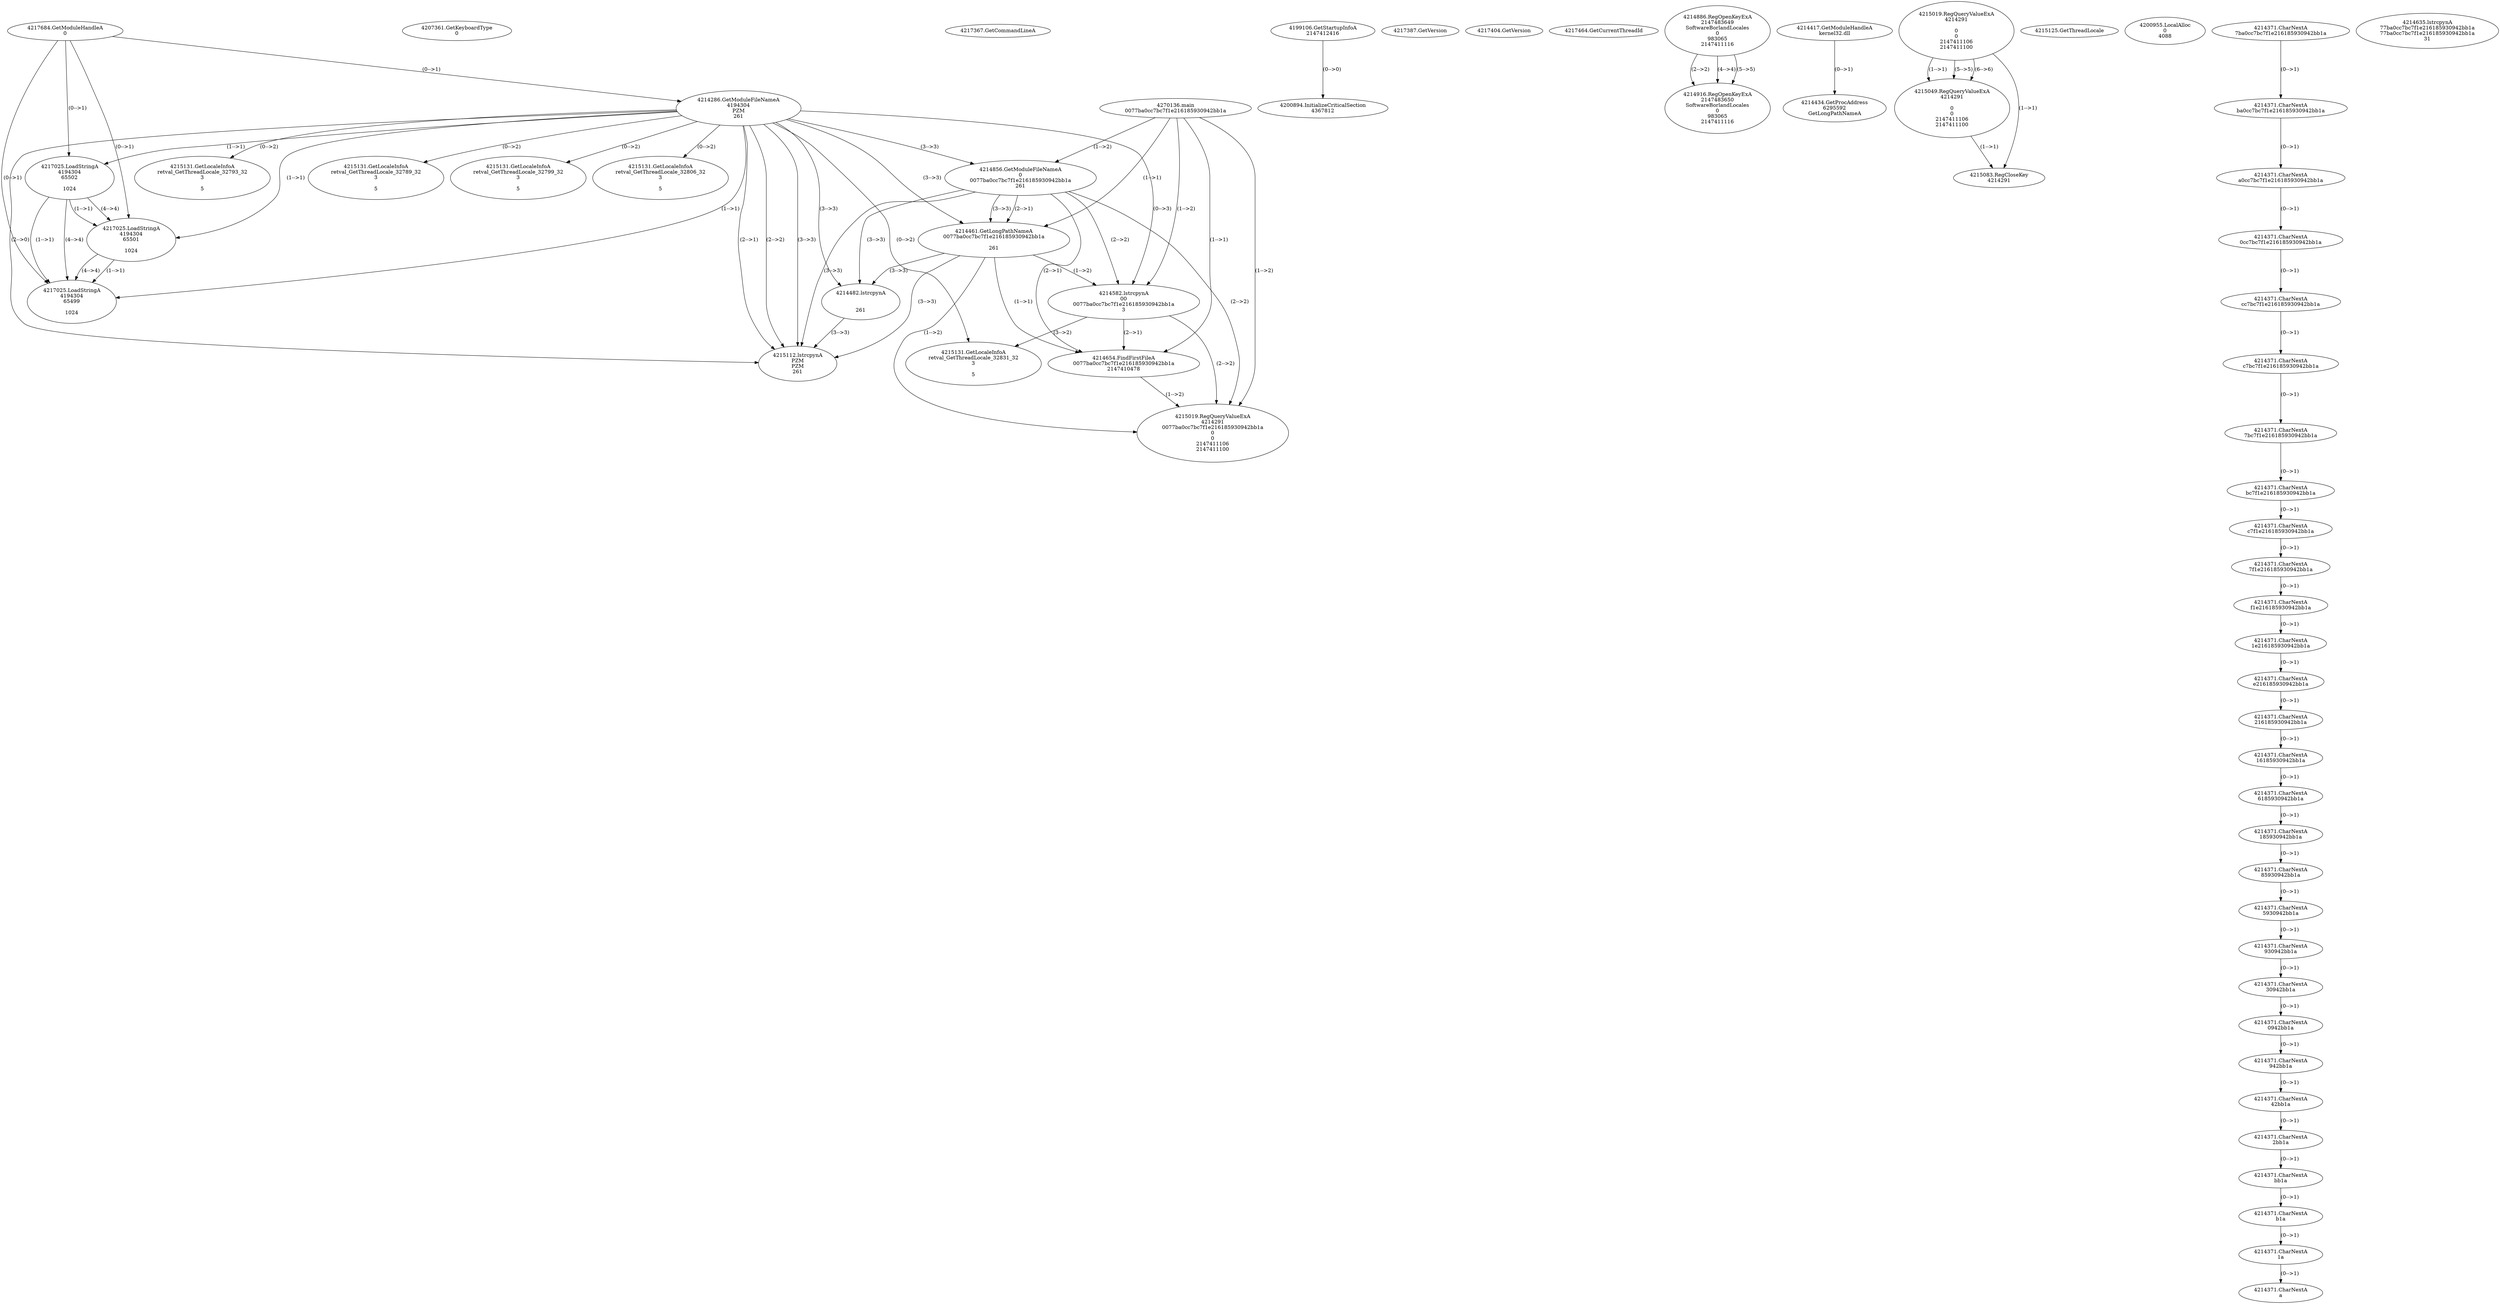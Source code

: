 // Global SCDG with merge call
digraph {
	0 [label="4270136.main
0077ba0cc7bc7f1e216185930942bb1a"]
	1 [label="4217684.GetModuleHandleA
0"]
	2 [label="4207361.GetKeyboardType
0"]
	3 [label="4217367.GetCommandLineA
"]
	4 [label="4199106.GetStartupInfoA
2147412416"]
	5 [label="4217387.GetVersion
"]
	6 [label="4217404.GetVersion
"]
	7 [label="4217464.GetCurrentThreadId
"]
	8 [label="4214286.GetModuleFileNameA
4194304
PZM
261"]
	1 -> 8 [label="(0-->1)"]
	9 [label="4214856.GetModuleFileNameA
0
0077ba0cc7bc7f1e216185930942bb1a
261"]
	0 -> 9 [label="(1-->2)"]
	8 -> 9 [label="(3-->3)"]
	10 [label="4214886.RegOpenKeyExA
2147483649
Software\Borland\Locales
0
983065
2147411116"]
	11 [label="4214417.GetModuleHandleA
kernel32.dll"]
	12 [label="4214434.GetProcAddress
6295592
GetLongPathNameA"]
	11 -> 12 [label="(0-->1)"]
	13 [label="4214461.GetLongPathNameA
0077ba0cc7bc7f1e216185930942bb1a

261"]
	0 -> 13 [label="(1-->1)"]
	9 -> 13 [label="(2-->1)"]
	8 -> 13 [label="(3-->3)"]
	9 -> 13 [label="(3-->3)"]
	14 [label="4214482.lstrcpynA


261"]
	8 -> 14 [label="(3-->3)"]
	9 -> 14 [label="(3-->3)"]
	13 -> 14 [label="(3-->3)"]
	15 [label="4215019.RegQueryValueExA
4214291

0
0
2147411106
2147411100"]
	16 [label="4215049.RegQueryValueExA
4214291

0
0
2147411106
2147411100"]
	15 -> 16 [label="(1-->1)"]
	15 -> 16 [label="(5-->5)"]
	15 -> 16 [label="(6-->6)"]
	17 [label="4215083.RegCloseKey
4214291"]
	15 -> 17 [label="(1-->1)"]
	16 -> 17 [label="(1-->1)"]
	18 [label="4215112.lstrcpynA
PZM
PZM
261"]
	8 -> 18 [label="(2-->1)"]
	8 -> 18 [label="(2-->2)"]
	8 -> 18 [label="(3-->3)"]
	9 -> 18 [label="(3-->3)"]
	13 -> 18 [label="(3-->3)"]
	14 -> 18 [label="(3-->3)"]
	8 -> 18 [label="(2-->0)"]
	19 [label="4215125.GetThreadLocale
"]
	20 [label="4215131.GetLocaleInfoA
retval_GetThreadLocale_32793_32
3

5"]
	8 -> 20 [label="(0-->2)"]
	21 [label="4217025.LoadStringA
4194304
65502

1024"]
	1 -> 21 [label="(0-->1)"]
	8 -> 21 [label="(1-->1)"]
	22 [label="4217025.LoadStringA
4194304
65501

1024"]
	1 -> 22 [label="(0-->1)"]
	8 -> 22 [label="(1-->1)"]
	21 -> 22 [label="(1-->1)"]
	21 -> 22 [label="(4-->4)"]
	23 [label="4217025.LoadStringA
4194304
65499

1024"]
	1 -> 23 [label="(0-->1)"]
	8 -> 23 [label="(1-->1)"]
	21 -> 23 [label="(1-->1)"]
	22 -> 23 [label="(1-->1)"]
	21 -> 23 [label="(4-->4)"]
	22 -> 23 [label="(4-->4)"]
	24 [label="4214916.RegOpenKeyExA
2147483650
Software\Borland\Locales
0
983065
2147411116"]
	10 -> 24 [label="(2-->2)"]
	10 -> 24 [label="(4-->4)"]
	10 -> 24 [label="(5-->5)"]
	25 [label="4215131.GetLocaleInfoA
retval_GetThreadLocale_32789_32
3

5"]
	8 -> 25 [label="(0-->2)"]
	26 [label="4215131.GetLocaleInfoA
retval_GetThreadLocale_32799_32
3

5"]
	8 -> 26 [label="(0-->2)"]
	27 [label="4215131.GetLocaleInfoA
retval_GetThreadLocale_32806_32
3

5"]
	8 -> 27 [label="(0-->2)"]
	28 [label="4200894.InitializeCriticalSection
4367812"]
	4 -> 28 [label="(0-->0)"]
	29 [label="4200955.LocalAlloc
0
4088"]
	30 [label="4214582.lstrcpynA
00
0077ba0cc7bc7f1e216185930942bb1a
3"]
	0 -> 30 [label="(1-->2)"]
	9 -> 30 [label="(2-->2)"]
	13 -> 30 [label="(1-->2)"]
	8 -> 30 [label="(0-->3)"]
	31 [label="4214371.CharNextA
7ba0cc7bc7f1e216185930942bb1a"]
	32 [label="4214371.CharNextA
ba0cc7bc7f1e216185930942bb1a"]
	31 -> 32 [label="(0-->1)"]
	33 [label="4214371.CharNextA
a0cc7bc7f1e216185930942bb1a"]
	32 -> 33 [label="(0-->1)"]
	34 [label="4214371.CharNextA
0cc7bc7f1e216185930942bb1a"]
	33 -> 34 [label="(0-->1)"]
	35 [label="4214371.CharNextA
cc7bc7f1e216185930942bb1a"]
	34 -> 35 [label="(0-->1)"]
	36 [label="4214371.CharNextA
c7bc7f1e216185930942bb1a"]
	35 -> 36 [label="(0-->1)"]
	37 [label="4214371.CharNextA
7bc7f1e216185930942bb1a"]
	36 -> 37 [label="(0-->1)"]
	38 [label="4214371.CharNextA
bc7f1e216185930942bb1a"]
	37 -> 38 [label="(0-->1)"]
	39 [label="4214371.CharNextA
c7f1e216185930942bb1a"]
	38 -> 39 [label="(0-->1)"]
	40 [label="4214371.CharNextA
7f1e216185930942bb1a"]
	39 -> 40 [label="(0-->1)"]
	41 [label="4214371.CharNextA
f1e216185930942bb1a"]
	40 -> 41 [label="(0-->1)"]
	42 [label="4214371.CharNextA
1e216185930942bb1a"]
	41 -> 42 [label="(0-->1)"]
	43 [label="4214371.CharNextA
e216185930942bb1a"]
	42 -> 43 [label="(0-->1)"]
	44 [label="4214371.CharNextA
216185930942bb1a"]
	43 -> 44 [label="(0-->1)"]
	45 [label="4214371.CharNextA
16185930942bb1a"]
	44 -> 45 [label="(0-->1)"]
	46 [label="4214371.CharNextA
6185930942bb1a"]
	45 -> 46 [label="(0-->1)"]
	47 [label="4214371.CharNextA
185930942bb1a"]
	46 -> 47 [label="(0-->1)"]
	48 [label="4214371.CharNextA
85930942bb1a"]
	47 -> 48 [label="(0-->1)"]
	49 [label="4214371.CharNextA
5930942bb1a"]
	48 -> 49 [label="(0-->1)"]
	50 [label="4214371.CharNextA
930942bb1a"]
	49 -> 50 [label="(0-->1)"]
	51 [label="4214371.CharNextA
30942bb1a"]
	50 -> 51 [label="(0-->1)"]
	52 [label="4214371.CharNextA
0942bb1a"]
	51 -> 52 [label="(0-->1)"]
	53 [label="4214371.CharNextA
942bb1a"]
	52 -> 53 [label="(0-->1)"]
	54 [label="4214371.CharNextA
42bb1a"]
	53 -> 54 [label="(0-->1)"]
	55 [label="4214371.CharNextA
2bb1a"]
	54 -> 55 [label="(0-->1)"]
	56 [label="4214371.CharNextA
bb1a"]
	55 -> 56 [label="(0-->1)"]
	57 [label="4214371.CharNextA
b1a"]
	56 -> 57 [label="(0-->1)"]
	58 [label="4214371.CharNextA
1a"]
	57 -> 58 [label="(0-->1)"]
	59 [label="4214371.CharNextA
a"]
	58 -> 59 [label="(0-->1)"]
	60 [label="4214635.lstrcpynA
77ba0cc7bc7f1e216185930942bb1a
77ba0cc7bc7f1e216185930942bb1a
31"]
	61 [label="4214654.FindFirstFileA
0077ba0cc7bc7f1e216185930942bb1a
2147410478"]
	0 -> 61 [label="(1-->1)"]
	9 -> 61 [label="(2-->1)"]
	13 -> 61 [label="(1-->1)"]
	30 -> 61 [label="(2-->1)"]
	62 [label="4215019.RegQueryValueExA
4214291
0077ba0cc7bc7f1e216185930942bb1a
0
0
2147411106
2147411100"]
	0 -> 62 [label="(1-->2)"]
	9 -> 62 [label="(2-->2)"]
	13 -> 62 [label="(1-->2)"]
	30 -> 62 [label="(2-->2)"]
	61 -> 62 [label="(1-->2)"]
	63 [label="4215131.GetLocaleInfoA
retval_GetThreadLocale_32831_32
3

5"]
	8 -> 63 [label="(0-->2)"]
	30 -> 63 [label="(3-->2)"]
}
